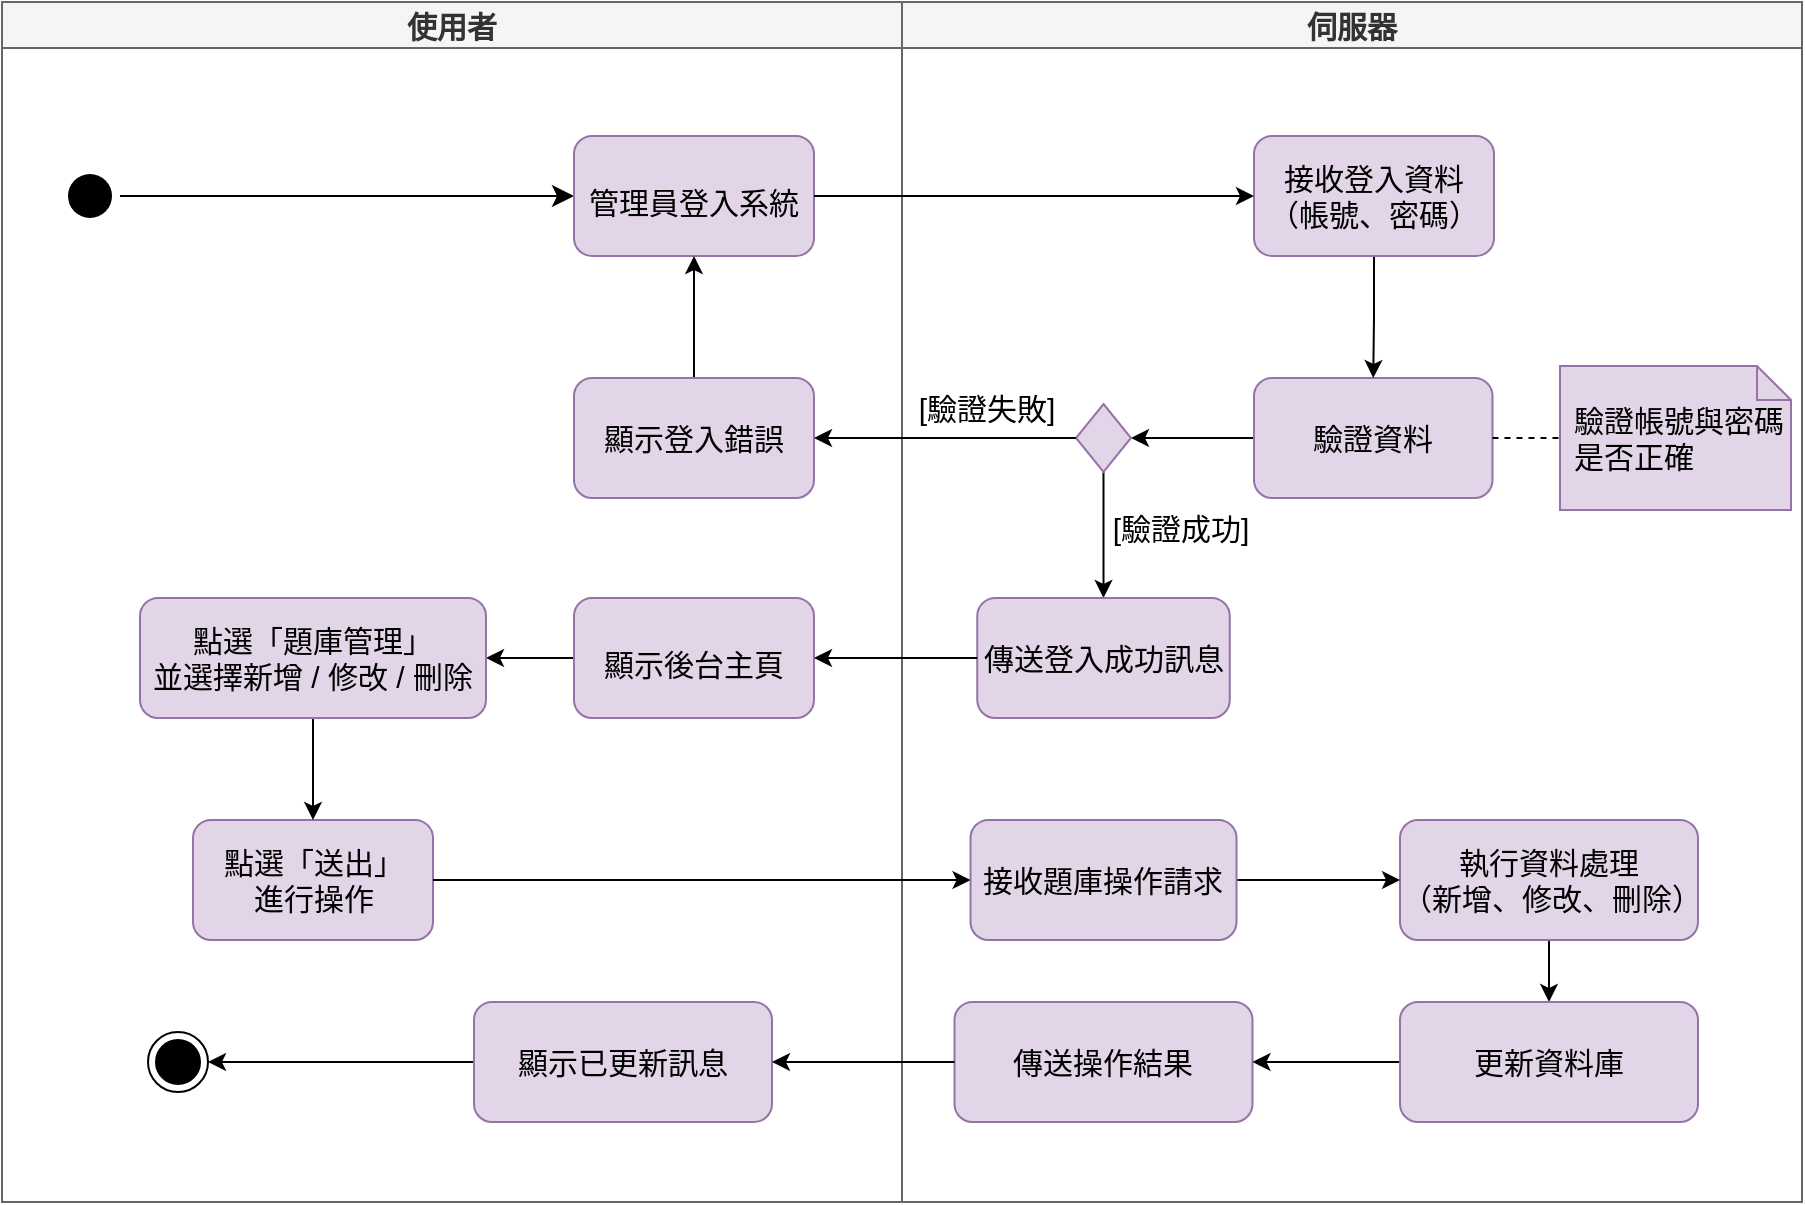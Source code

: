 <mxfile version="26.2.2">
  <diagram name="第 1 页" id="5ZPRnUrmqKFYiQmYuNhc">
    <mxGraphModel dx="1212" dy="719" grid="0" gridSize="10" guides="1" tooltips="1" connect="1" arrows="1" fold="1" page="0" pageScale="1" pageWidth="827" pageHeight="1169" math="0" shadow="0">
      <root>
        <mxCell id="0" />
        <mxCell id="1" parent="0" />
        <mxCell id="c9WYSED8Du3yDHJrywkQ-1" value="使用者" style="swimlane;whiteSpace=wrap;fillColor=#f5f5f5;fontColor=#333333;strokeColor=#666666;fontSize=15;" vertex="1" parent="1">
          <mxGeometry x="310" y="70" width="450" height="600" as="geometry" />
        </mxCell>
        <mxCell id="c9WYSED8Du3yDHJrywkQ-2" value="" style="ellipse;shape=startState;fillColor=#000000;strokeColor=none;fontSize=15;" vertex="1" parent="c9WYSED8Du3yDHJrywkQ-1">
          <mxGeometry x="29" y="82" width="30" height="30" as="geometry" />
        </mxCell>
        <mxCell id="c9WYSED8Du3yDHJrywkQ-3" value="" style="edgeStyle=elbowEdgeStyle;elbow=horizontal;verticalAlign=bottom;endArrow=classic;endSize=8;strokeColor=#000000;endFill=1;rounded=0;entryX=0;entryY=0.5;entryDx=0;entryDy=0;fontSize=15;" edge="1" parent="c9WYSED8Du3yDHJrywkQ-1" source="c9WYSED8Du3yDHJrywkQ-2" target="c9WYSED8Du3yDHJrywkQ-4">
          <mxGeometry x="100" y="40" as="geometry">
            <mxPoint x="4.5" y="99" as="targetPoint" />
          </mxGeometry>
        </mxCell>
        <mxCell id="c9WYSED8Du3yDHJrywkQ-4" value="&lt;table&gt;&lt;tbody&gt;&lt;tr&gt;&lt;td data-end=&quot;246&quot; data-start=&quot;239&quot; class=&quot;max-w-[calc(var(--thread-content-max-width)*2/3)]&quot;&gt;&lt;/td&gt;&lt;/tr&gt;&lt;/tbody&gt;&lt;/table&gt;&lt;table&gt;&lt;tbody&gt;&lt;tr&gt;&lt;td data-end=&quot;288&quot; data-start=&quot;246&quot; class=&quot;max-w-[calc(var(--thread-content-max-width)*2/3)]&quot;&gt;管理員登入系統&lt;/td&gt;&lt;/tr&gt;&lt;/tbody&gt;&lt;/table&gt;" style="rounded=1;whiteSpace=wrap;html=1;fillColor=#e1d5e7;strokeColor=#9673a6;fontSize=15;" vertex="1" parent="c9WYSED8Du3yDHJrywkQ-1">
          <mxGeometry x="286" y="67" width="120" height="60" as="geometry" />
        </mxCell>
        <mxCell id="c9WYSED8Du3yDHJrywkQ-7" value="" style="ellipse;shape=endState;fillColor=#000000;strokeColor=#000000;fontSize=15;" vertex="1" parent="c9WYSED8Du3yDHJrywkQ-1">
          <mxGeometry x="73" y="515" width="30" height="30" as="geometry" />
        </mxCell>
        <mxCell id="c9WYSED8Du3yDHJrywkQ-40" style="edgeStyle=orthogonalEdgeStyle;rounded=0;orthogonalLoop=1;jettySize=auto;html=1;entryX=0.5;entryY=1;entryDx=0;entryDy=0;" edge="1" parent="c9WYSED8Du3yDHJrywkQ-1" source="c9WYSED8Du3yDHJrywkQ-9" target="c9WYSED8Du3yDHJrywkQ-4">
          <mxGeometry relative="1" as="geometry" />
        </mxCell>
        <mxCell id="c9WYSED8Du3yDHJrywkQ-9" value="顯示登入錯誤" style="rounded=1;whiteSpace=wrap;html=1;fillColor=#e1d5e7;strokeColor=#9673a6;fontSize=15;" vertex="1" parent="c9WYSED8Du3yDHJrywkQ-1">
          <mxGeometry x="286" y="188" width="120" height="60" as="geometry" />
        </mxCell>
        <mxCell id="c9WYSED8Du3yDHJrywkQ-11" value="點選「送出」&lt;br&gt;進行操作" style="rounded=1;whiteSpace=wrap;html=1;fillColor=#e1d5e7;strokeColor=#9673a6;fontSize=15;" vertex="1" parent="c9WYSED8Du3yDHJrywkQ-1">
          <mxGeometry x="95.5" y="409" width="120" height="60" as="geometry" />
        </mxCell>
        <mxCell id="c9WYSED8Du3yDHJrywkQ-45" style="edgeStyle=orthogonalEdgeStyle;rounded=0;orthogonalLoop=1;jettySize=auto;html=1;entryX=1;entryY=0.5;entryDx=0;entryDy=0;" edge="1" parent="c9WYSED8Du3yDHJrywkQ-1" source="c9WYSED8Du3yDHJrywkQ-42" target="c9WYSED8Du3yDHJrywkQ-44">
          <mxGeometry relative="1" as="geometry" />
        </mxCell>
        <mxCell id="c9WYSED8Du3yDHJrywkQ-42" value="&lt;table&gt;&lt;tbody&gt;&lt;tr&gt;&lt;td data-end=&quot;483&quot; data-start=&quot;476&quot; class=&quot;max-w-[calc(var(--thread-content-max-width)*2/3)]&quot;&gt;&lt;/td&gt;&lt;/tr&gt;&lt;/tbody&gt;&lt;/table&gt;&lt;table&gt;&lt;tbody&gt;&lt;tr&gt;&lt;td data-end=&quot;526&quot; data-start=&quot;483&quot; class=&quot;max-w-[calc(var(--thread-content-max-width)*2/3)]&quot;&gt;顯示後台主頁&lt;/td&gt;&lt;/tr&gt;&lt;/tbody&gt;&lt;/table&gt;" style="rounded=1;whiteSpace=wrap;html=1;fillColor=#e1d5e7;strokeColor=#9673a6;fontSize=15;" vertex="1" parent="c9WYSED8Du3yDHJrywkQ-1">
          <mxGeometry x="286" y="298" width="120" height="60" as="geometry" />
        </mxCell>
        <mxCell id="c9WYSED8Du3yDHJrywkQ-46" style="edgeStyle=orthogonalEdgeStyle;rounded=0;orthogonalLoop=1;jettySize=auto;html=1;entryX=0.5;entryY=0;entryDx=0;entryDy=0;" edge="1" parent="c9WYSED8Du3yDHJrywkQ-1" source="c9WYSED8Du3yDHJrywkQ-44" target="c9WYSED8Du3yDHJrywkQ-11">
          <mxGeometry relative="1" as="geometry" />
        </mxCell>
        <mxCell id="c9WYSED8Du3yDHJrywkQ-44" value="點選「題庫管理」&lt;br&gt;並選擇新增 / 修改 / 刪除" style="rounded=1;whiteSpace=wrap;html=1;fillColor=#e1d5e7;strokeColor=#9673a6;fontSize=15;" vertex="1" parent="c9WYSED8Du3yDHJrywkQ-1">
          <mxGeometry x="69" y="298" width="173" height="60" as="geometry" />
        </mxCell>
        <mxCell id="c9WYSED8Du3yDHJrywkQ-55" style="edgeStyle=orthogonalEdgeStyle;rounded=0;orthogonalLoop=1;jettySize=auto;html=1;entryX=1;entryY=0.5;entryDx=0;entryDy=0;" edge="1" parent="c9WYSED8Du3yDHJrywkQ-1" source="c9WYSED8Du3yDHJrywkQ-51" target="c9WYSED8Du3yDHJrywkQ-7">
          <mxGeometry relative="1" as="geometry" />
        </mxCell>
        <mxCell id="c9WYSED8Du3yDHJrywkQ-51" value="顯示已更新訊息" style="rounded=1;whiteSpace=wrap;html=1;fillColor=#e1d5e7;strokeColor=#9673a6;fontSize=15;" vertex="1" parent="c9WYSED8Du3yDHJrywkQ-1">
          <mxGeometry x="236" y="500" width="149" height="60" as="geometry" />
        </mxCell>
        <mxCell id="c9WYSED8Du3yDHJrywkQ-14" value="伺服器" style="swimlane;whiteSpace=wrap;fillColor=#f5f5f5;fontColor=#333333;strokeColor=#666666;fontSize=15;" vertex="1" parent="1">
          <mxGeometry x="760" y="70" width="450" height="600" as="geometry" />
        </mxCell>
        <mxCell id="c9WYSED8Du3yDHJrywkQ-15" value="驗證帳號與密碼是否正確" style="shape=note;whiteSpace=wrap;size=17;align=left;fillColor=#e1d5e7;strokeColor=#9673a6;perimeterSpacing=0;spacingLeft=5;fontSize=15;" vertex="1" parent="c9WYSED8Du3yDHJrywkQ-14">
          <mxGeometry x="329" y="182" width="115.5" height="72" as="geometry" />
        </mxCell>
        <mxCell id="c9WYSED8Du3yDHJrywkQ-36" style="edgeStyle=orthogonalEdgeStyle;rounded=0;orthogonalLoop=1;jettySize=auto;html=1;entryX=1;entryY=0.5;entryDx=0;entryDy=0;" edge="1" parent="c9WYSED8Du3yDHJrywkQ-14" source="c9WYSED8Du3yDHJrywkQ-17" target="c9WYSED8Du3yDHJrywkQ-19">
          <mxGeometry relative="1" as="geometry" />
        </mxCell>
        <mxCell id="c9WYSED8Du3yDHJrywkQ-17" value="驗證資料" style="rounded=1;whiteSpace=wrap;html=1;fillColor=#e1d5e7;strokeColor=#9673a6;fontSize=15;" vertex="1" parent="c9WYSED8Du3yDHJrywkQ-14">
          <mxGeometry x="176" y="188" width="119.25" height="60" as="geometry" />
        </mxCell>
        <mxCell id="c9WYSED8Du3yDHJrywkQ-41" style="edgeStyle=orthogonalEdgeStyle;rounded=0;orthogonalLoop=1;jettySize=auto;html=1;entryX=0.5;entryY=0;entryDx=0;entryDy=0;" edge="1" parent="c9WYSED8Du3yDHJrywkQ-14" source="c9WYSED8Du3yDHJrywkQ-19" target="c9WYSED8Du3yDHJrywkQ-20">
          <mxGeometry relative="1" as="geometry" />
        </mxCell>
        <mxCell id="c9WYSED8Du3yDHJrywkQ-19" value="" style="rhombus;whiteSpace=wrap;html=1;fillColor=#e1d5e7;strokeColor=#9673a6;fontSize=15;" vertex="1" parent="c9WYSED8Du3yDHJrywkQ-14">
          <mxGeometry x="87" y="201" width="27.5" height="34" as="geometry" />
        </mxCell>
        <mxCell id="c9WYSED8Du3yDHJrywkQ-20" value="傳送登入成功訊息" style="rounded=1;whiteSpace=wrap;html=1;fillColor=#e1d5e7;strokeColor=#9673a6;fontSize=15;" vertex="1" parent="c9WYSED8Du3yDHJrywkQ-14">
          <mxGeometry x="37.63" y="298" width="126.25" height="60" as="geometry" />
        </mxCell>
        <mxCell id="c9WYSED8Du3yDHJrywkQ-53" style="edgeStyle=orthogonalEdgeStyle;rounded=0;orthogonalLoop=1;jettySize=auto;html=1;" edge="1" parent="c9WYSED8Du3yDHJrywkQ-14" source="c9WYSED8Du3yDHJrywkQ-21" target="c9WYSED8Du3yDHJrywkQ-49">
          <mxGeometry relative="1" as="geometry" />
        </mxCell>
        <mxCell id="c9WYSED8Du3yDHJrywkQ-21" value="執行資料處理&lt;br&gt;（新增、修改、刪除）" style="rounded=1;whiteSpace=wrap;html=1;fillColor=#e1d5e7;strokeColor=#9673a6;fontSize=15;" vertex="1" parent="c9WYSED8Du3yDHJrywkQ-14">
          <mxGeometry x="249" y="409" width="149" height="60" as="geometry" />
        </mxCell>
        <mxCell id="c9WYSED8Du3yDHJrywkQ-23" value="" style="endArrow=none;strokeColor=#000000;endFill=0;rounded=0;dashed=1;exitX=1;exitY=0.5;exitDx=0;exitDy=0;fontColor=default;fontSize=15;entryX=0;entryY=0.5;entryDx=0;entryDy=0;entryPerimeter=0;" edge="1" parent="c9WYSED8Du3yDHJrywkQ-14" source="c9WYSED8Du3yDHJrywkQ-17" target="c9WYSED8Du3yDHJrywkQ-15">
          <mxGeometry relative="1" as="geometry">
            <mxPoint x="180" y="103.76" as="sourcePoint" />
            <mxPoint x="239" y="103.76" as="targetPoint" />
          </mxGeometry>
        </mxCell>
        <mxCell id="c9WYSED8Du3yDHJrywkQ-24" value="[驗證成功]" style="text;html=1;align=center;verticalAlign=middle;resizable=0;points=[];autosize=1;strokeColor=none;fillColor=none;fontSize=15;rotation=0;" vertex="1" parent="c9WYSED8Du3yDHJrywkQ-14">
          <mxGeometry x="96" y="248" width="86" height="30" as="geometry" />
        </mxCell>
        <mxCell id="c9WYSED8Du3yDHJrywkQ-25" value="[驗證失敗]" style="text;html=1;align=center;verticalAlign=middle;resizable=0;points=[];autosize=1;strokeColor=none;fillColor=none;fontSize=15;rotation=0;" vertex="1" parent="c9WYSED8Du3yDHJrywkQ-14">
          <mxGeometry x="-3" y="188" width="90" height="30" as="geometry" />
        </mxCell>
        <mxCell id="c9WYSED8Du3yDHJrywkQ-26" style="edgeStyle=orthogonalEdgeStyle;rounded=0;orthogonalLoop=1;jettySize=auto;html=1;entryX=0.5;entryY=0;entryDx=0;entryDy=0;" edge="1" parent="c9WYSED8Du3yDHJrywkQ-14" source="c9WYSED8Du3yDHJrywkQ-27" target="c9WYSED8Du3yDHJrywkQ-17">
          <mxGeometry relative="1" as="geometry" />
        </mxCell>
        <mxCell id="c9WYSED8Du3yDHJrywkQ-27" value="接收登入資料（帳號、密碼）" style="rounded=1;whiteSpace=wrap;html=1;fillColor=#e1d5e7;strokeColor=#9673a6;fontSize=15;" vertex="1" parent="c9WYSED8Du3yDHJrywkQ-14">
          <mxGeometry x="176" y="67" width="120" height="60" as="geometry" />
        </mxCell>
        <mxCell id="c9WYSED8Du3yDHJrywkQ-48" style="edgeStyle=orthogonalEdgeStyle;rounded=0;orthogonalLoop=1;jettySize=auto;html=1;entryX=0;entryY=0.5;entryDx=0;entryDy=0;" edge="1" parent="c9WYSED8Du3yDHJrywkQ-14" source="c9WYSED8Du3yDHJrywkQ-28" target="c9WYSED8Du3yDHJrywkQ-21">
          <mxGeometry relative="1" as="geometry" />
        </mxCell>
        <mxCell id="c9WYSED8Du3yDHJrywkQ-28" value="接收題庫操作請求" style="rounded=1;whiteSpace=wrap;html=1;fillColor=#e1d5e7;strokeColor=#9673a6;fontSize=15;" vertex="1" parent="c9WYSED8Du3yDHJrywkQ-14">
          <mxGeometry x="34.26" y="409" width="133" height="60" as="geometry" />
        </mxCell>
        <mxCell id="c9WYSED8Du3yDHJrywkQ-50" value="傳送操作結果" style="rounded=1;whiteSpace=wrap;html=1;fillColor=#e1d5e7;strokeColor=#9673a6;fontSize=15;" vertex="1" parent="c9WYSED8Du3yDHJrywkQ-14">
          <mxGeometry x="26.25" y="500" width="149" height="60" as="geometry" />
        </mxCell>
        <mxCell id="c9WYSED8Du3yDHJrywkQ-54" style="edgeStyle=orthogonalEdgeStyle;rounded=0;orthogonalLoop=1;jettySize=auto;html=1;entryX=1;entryY=0.5;entryDx=0;entryDy=0;" edge="1" parent="c9WYSED8Du3yDHJrywkQ-14" source="c9WYSED8Du3yDHJrywkQ-49" target="c9WYSED8Du3yDHJrywkQ-50">
          <mxGeometry relative="1" as="geometry" />
        </mxCell>
        <mxCell id="c9WYSED8Du3yDHJrywkQ-49" value="更新資料庫" style="rounded=1;whiteSpace=wrap;html=1;fillColor=#e1d5e7;strokeColor=#9673a6;fontSize=15;" vertex="1" parent="c9WYSED8Du3yDHJrywkQ-14">
          <mxGeometry x="249" y="500" width="149" height="60" as="geometry" />
        </mxCell>
        <mxCell id="c9WYSED8Du3yDHJrywkQ-6" value="" style="endArrow=classic;strokeColor=#000000;endFill=1;rounded=0;exitX=1;exitY=0.5;exitDx=0;exitDy=0;fontSize=15;" edge="1" parent="1" source="c9WYSED8Du3yDHJrywkQ-4" target="c9WYSED8Du3yDHJrywkQ-27">
          <mxGeometry relative="1" as="geometry">
            <mxPoint x="424.5" y="169" as="sourcePoint" />
            <mxPoint x="764" y="167" as="targetPoint" />
          </mxGeometry>
        </mxCell>
        <mxCell id="c9WYSED8Du3yDHJrywkQ-37" style="edgeStyle=orthogonalEdgeStyle;rounded=0;orthogonalLoop=1;jettySize=auto;html=1;entryX=1;entryY=0.5;entryDx=0;entryDy=0;exitX=0;exitY=0.5;exitDx=0;exitDy=0;" edge="1" parent="1" source="c9WYSED8Du3yDHJrywkQ-19" target="c9WYSED8Du3yDHJrywkQ-9">
          <mxGeometry relative="1" as="geometry">
            <mxPoint x="774.75" y="288" as="sourcePoint" />
          </mxGeometry>
        </mxCell>
        <mxCell id="c9WYSED8Du3yDHJrywkQ-43" style="edgeStyle=orthogonalEdgeStyle;rounded=0;orthogonalLoop=1;jettySize=auto;html=1;entryX=1;entryY=0.5;entryDx=0;entryDy=0;" edge="1" parent="1" source="c9WYSED8Du3yDHJrywkQ-20" target="c9WYSED8Du3yDHJrywkQ-42">
          <mxGeometry relative="1" as="geometry" />
        </mxCell>
        <mxCell id="c9WYSED8Du3yDHJrywkQ-47" style="edgeStyle=orthogonalEdgeStyle;rounded=0;orthogonalLoop=1;jettySize=auto;html=1;entryX=0;entryY=0.5;entryDx=0;entryDy=0;" edge="1" parent="1" source="c9WYSED8Du3yDHJrywkQ-11" target="c9WYSED8Du3yDHJrywkQ-28">
          <mxGeometry relative="1" as="geometry" />
        </mxCell>
        <mxCell id="c9WYSED8Du3yDHJrywkQ-52" style="edgeStyle=orthogonalEdgeStyle;rounded=0;orthogonalLoop=1;jettySize=auto;html=1;entryX=1;entryY=0.5;entryDx=0;entryDy=0;" edge="1" parent="1" source="c9WYSED8Du3yDHJrywkQ-50" target="c9WYSED8Du3yDHJrywkQ-51">
          <mxGeometry relative="1" as="geometry" />
        </mxCell>
      </root>
    </mxGraphModel>
  </diagram>
</mxfile>
